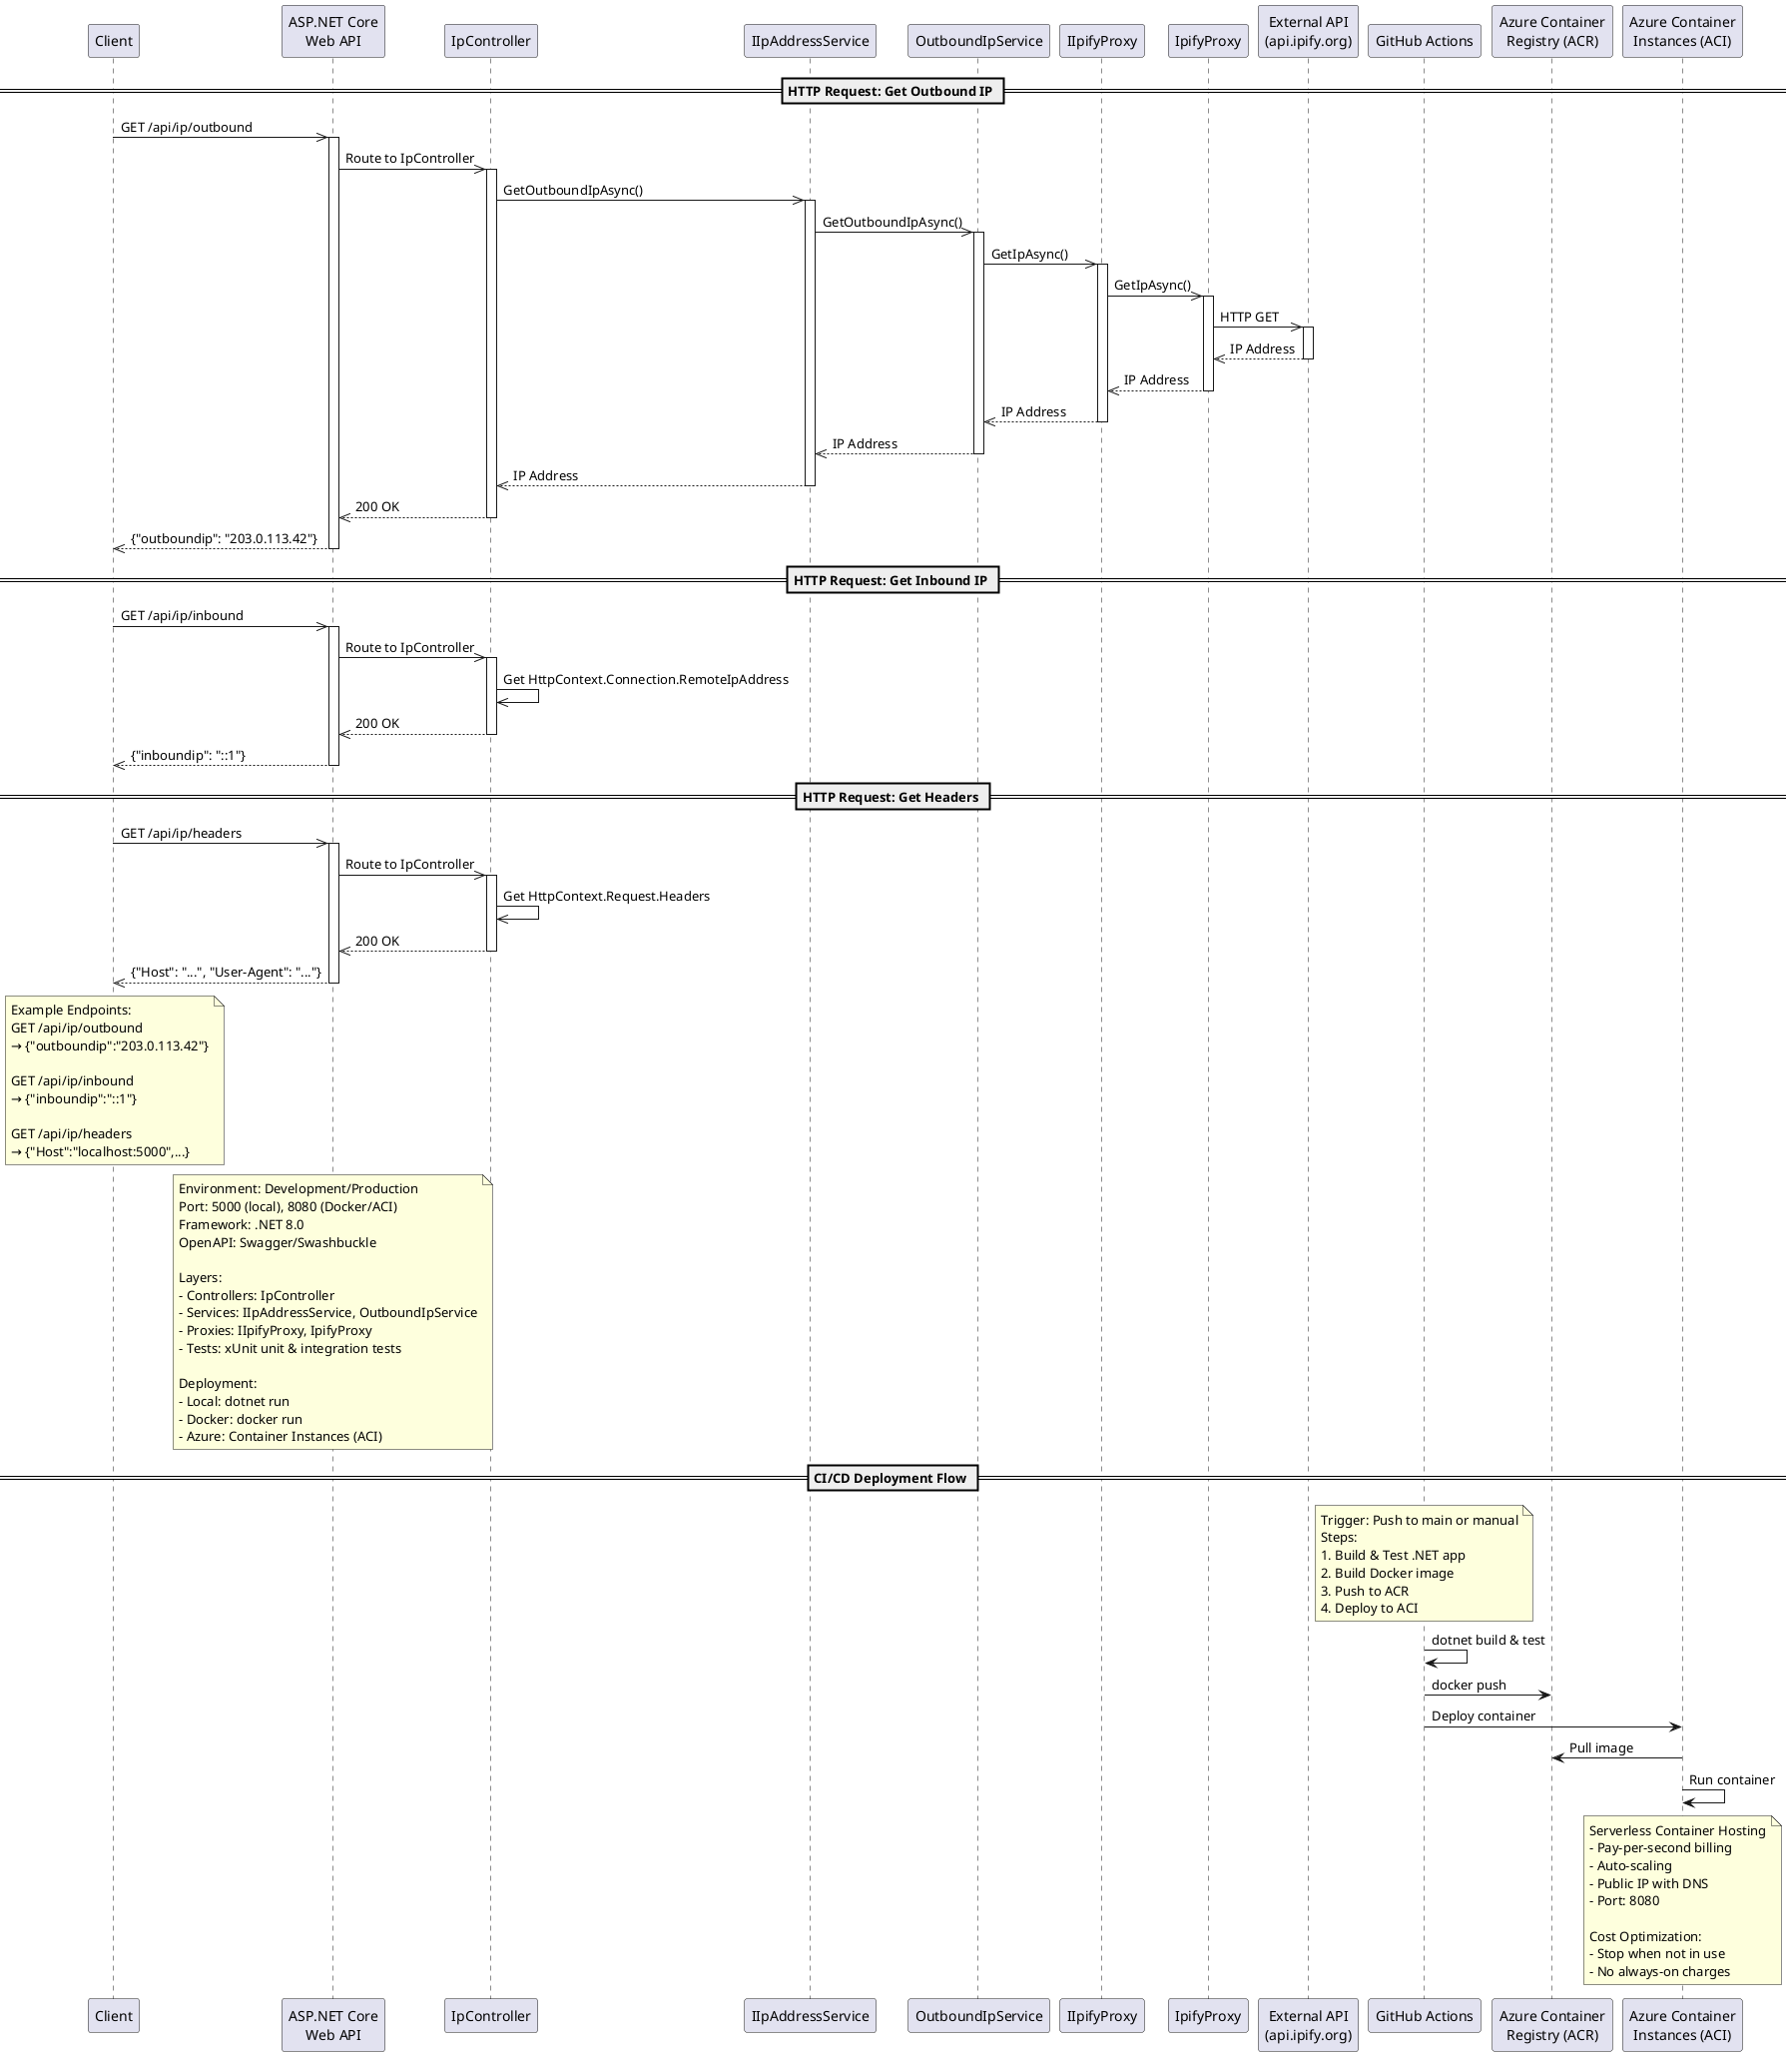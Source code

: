 @startuml Simple DotNet Service Architecture

participant Client as C
participant "ASP.NET Core\nWeb API" as API
participant "IpController" as Controller
participant "IIpAddressService" as Service
participant "OutboundIpService" as ServiceImpl
participant "IIpifyProxy" as Proxy
participant "IpifyProxy" as ProxyImpl
participant "External API\n(api.ipify.org)" as ExtAPI

== HTTP Request: Get Outbound IP ==
C ->> API: GET /api/ip/outbound
activate API

API ->> Controller: Route to IpController
activate Controller

Controller ->> Service: GetOutboundIpAsync()
activate Service

Service ->> ServiceImpl: GetOutboundIpAsync()
activate ServiceImpl

ServiceImpl ->> Proxy: GetIpAsync()
activate Proxy

Proxy ->> ProxyImpl: GetIpAsync()
activate ProxyImpl

ProxyImpl ->> ExtAPI: HTTP GET
activate ExtAPI
ExtAPI -->> ProxyImpl: IP Address
deactivate ExtAPI

ProxyImpl -->> Proxy: IP Address
deactivate ProxyImpl

Proxy -->> ServiceImpl: IP Address
deactivate Proxy

ServiceImpl -->> Service: IP Address
deactivate ServiceImpl

Service -->> Controller: IP Address
deactivate Service

Controller -->> API: 200 OK
deactivate Controller

API -->> C: {"outboundip": "203.0.113.42"}
deactivate API

== HTTP Request: Get Inbound IP ==
C ->> API: GET /api/ip/inbound
activate API

API ->> Controller: Route to IpController
activate Controller

Controller ->> Controller: Get HttpContext.Connection.RemoteIpAddress
Controller -->> API: 200 OK
deactivate Controller

API -->> C: {"inboundip": "::1"}
deactivate API

== HTTP Request: Get Headers ==
C ->> API: GET /api/ip/headers
activate API

API ->> Controller: Route to IpController
activate Controller

Controller ->> Controller: Get HttpContext.Request.Headers
Controller -->> API: 200 OK
deactivate Controller

API -->> C: {"Host": "...", "User-Agent": "..."}
deactivate API

note over C
  Example Endpoints:
  GET /api/ip/outbound
  → {"outboundip":"203.0.113.42"}
  
  GET /api/ip/inbound
  → {"inboundip":"::1"}
  
  GET /api/ip/headers
  → {"Host":"localhost:5000",...}
end note

note over API
  Environment: Development/Production
  Port: 5000 (local), 8080 (Docker/ACI)
  Framework: .NET 8.0
  OpenAPI: Swagger/Swashbuckle
  
  Layers:
  - Controllers: IpController
  - Services: IIpAddressService, OutboundIpService
  - Proxies: IIpifyProxy, IpifyProxy
  - Tests: xUnit unit & integration tests
  
  Deployment:
  - Local: dotnet run
  - Docker: docker run
  - Azure: Container Instances (ACI)
end note

== CI/CD Deployment Flow ==
participant "GitHub Actions" as GHA
participant "Azure Container\nRegistry (ACR)" as ACR
participant "Azure Container\nInstances (ACI)" as ACI

note over GHA
  Trigger: Push to main or manual
  Steps:
  1. Build & Test .NET app
  2. Build Docker image
  3. Push to ACR
  4. Deploy to ACI
end note

GHA -> GHA: dotnet build & test
GHA -> ACR: docker push
GHA -> ACI: Deploy container
ACI -> ACR: Pull image
ACI -> ACI: Run container

note over ACI
  Serverless Container Hosting
  - Pay-per-second billing
  - Auto-scaling
  - Public IP with DNS
  - Port: 8080
  
  Cost Optimization:
  - Stop when not in use
  - No always-on charges
end note

@enduml